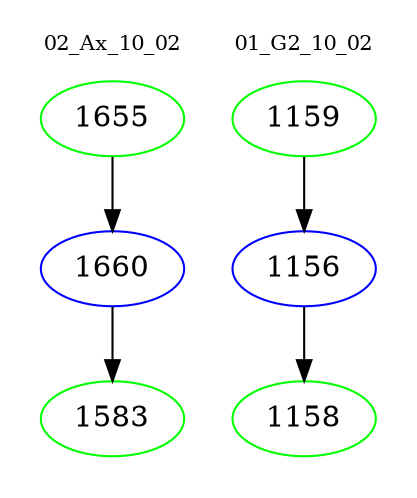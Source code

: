 digraph{
subgraph cluster_0 {
color = white
label = "02_Ax_10_02";
fontsize=10;
T0_1655 [label="1655", color="green"]
T0_1655 -> T0_1660 [color="black"]
T0_1660 [label="1660", color="blue"]
T0_1660 -> T0_1583 [color="black"]
T0_1583 [label="1583", color="green"]
}
subgraph cluster_1 {
color = white
label = "01_G2_10_02";
fontsize=10;
T1_1159 [label="1159", color="green"]
T1_1159 -> T1_1156 [color="black"]
T1_1156 [label="1156", color="blue"]
T1_1156 -> T1_1158 [color="black"]
T1_1158 [label="1158", color="green"]
}
}
